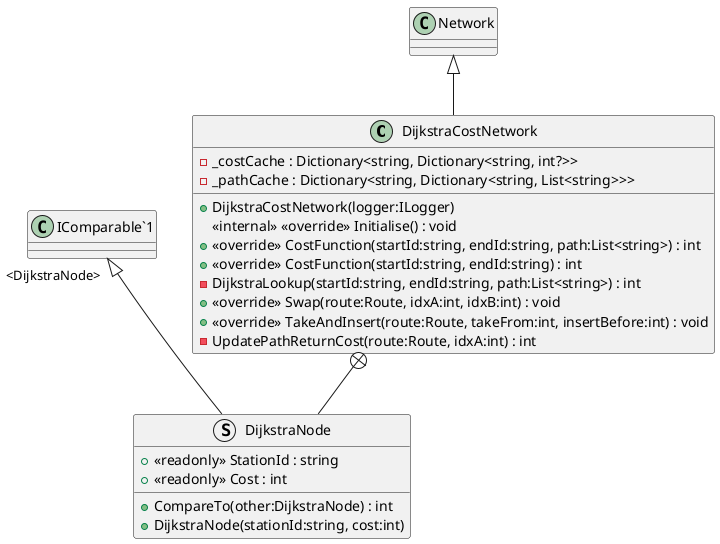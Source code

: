 @startuml
class DijkstraCostNetwork {
    - _costCache : Dictionary<string, Dictionary<string, int?>>
    - _pathCache : Dictionary<string, Dictionary<string, List<string>>>
    + DijkstraCostNetwork(logger:ILogger)
    <<internal>> <<override>> Initialise() : void
    + <<override>> CostFunction(startId:string, endId:string, path:List<string>) : int
    + <<override>> CostFunction(startId:string, endId:string) : int
    - DijkstraLookup(startId:string, endId:string, path:List<string>) : int
    + <<override>> Swap(route:Route, idxA:int, idxB:int) : void
    + <<override>> TakeAndInsert(route:Route, takeFrom:int, insertBefore:int) : void
    - UpdatePathReturnCost(route:Route, idxA:int) : int
}
struct DijkstraNode {
    + <<readonly>> StationId : string
    + <<readonly>> Cost : int
    + CompareTo(other:DijkstraNode) : int
    + DijkstraNode(stationId:string, cost:int)
}
Network <|-- DijkstraCostNetwork
DijkstraCostNetwork +-- DijkstraNode
"IComparable`1" "<DijkstraNode>" <|-- DijkstraNode
@enduml
